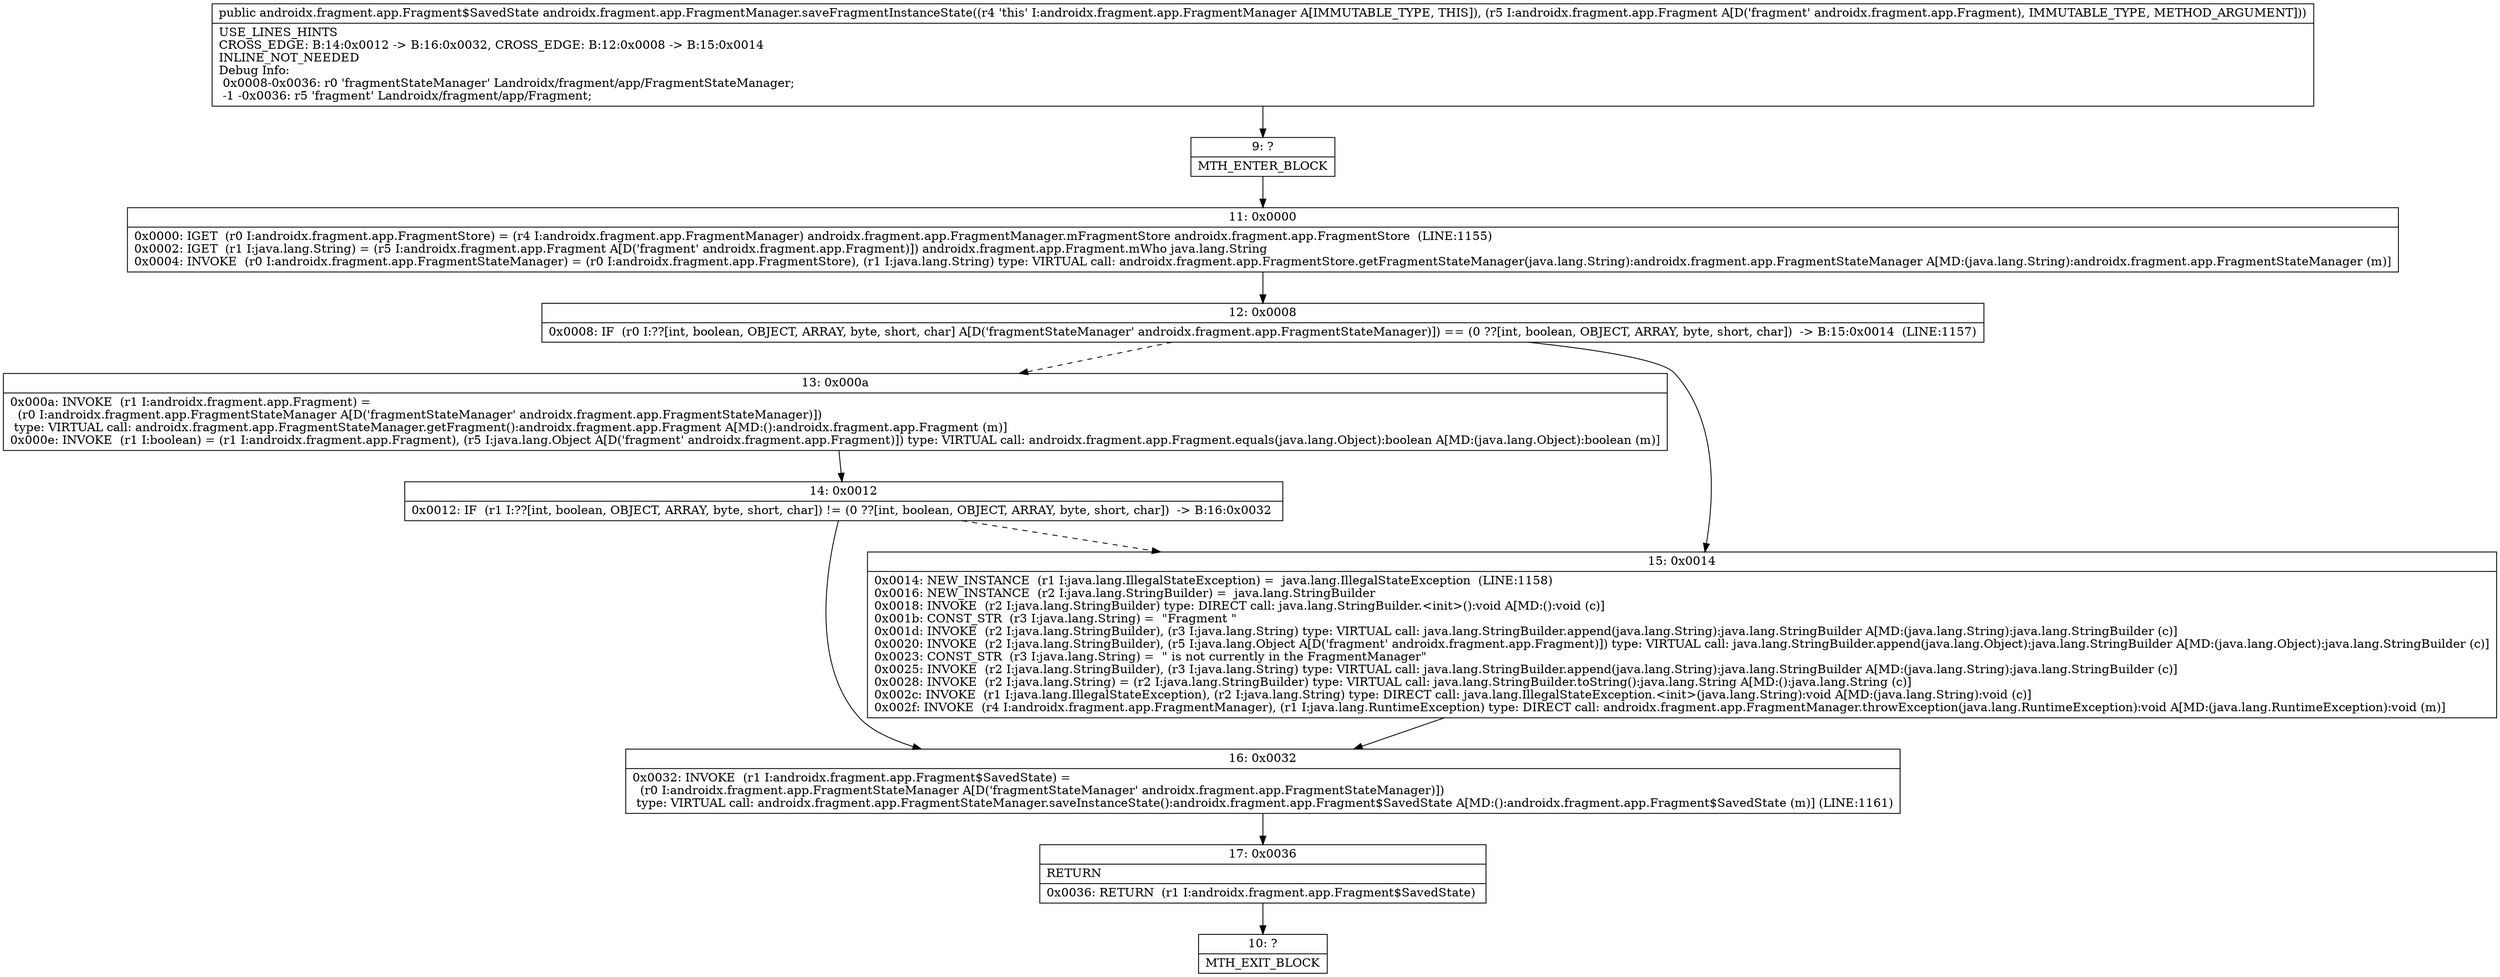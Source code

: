 digraph "CFG forandroidx.fragment.app.FragmentManager.saveFragmentInstanceState(Landroidx\/fragment\/app\/Fragment;)Landroidx\/fragment\/app\/Fragment$SavedState;" {
Node_9 [shape=record,label="{9\:\ ?|MTH_ENTER_BLOCK\l}"];
Node_11 [shape=record,label="{11\:\ 0x0000|0x0000: IGET  (r0 I:androidx.fragment.app.FragmentStore) = (r4 I:androidx.fragment.app.FragmentManager) androidx.fragment.app.FragmentManager.mFragmentStore androidx.fragment.app.FragmentStore  (LINE:1155)\l0x0002: IGET  (r1 I:java.lang.String) = (r5 I:androidx.fragment.app.Fragment A[D('fragment' androidx.fragment.app.Fragment)]) androidx.fragment.app.Fragment.mWho java.lang.String \l0x0004: INVOKE  (r0 I:androidx.fragment.app.FragmentStateManager) = (r0 I:androidx.fragment.app.FragmentStore), (r1 I:java.lang.String) type: VIRTUAL call: androidx.fragment.app.FragmentStore.getFragmentStateManager(java.lang.String):androidx.fragment.app.FragmentStateManager A[MD:(java.lang.String):androidx.fragment.app.FragmentStateManager (m)]\l}"];
Node_12 [shape=record,label="{12\:\ 0x0008|0x0008: IF  (r0 I:??[int, boolean, OBJECT, ARRAY, byte, short, char] A[D('fragmentStateManager' androidx.fragment.app.FragmentStateManager)]) == (0 ??[int, boolean, OBJECT, ARRAY, byte, short, char])  \-\> B:15:0x0014  (LINE:1157)\l}"];
Node_13 [shape=record,label="{13\:\ 0x000a|0x000a: INVOKE  (r1 I:androidx.fragment.app.Fragment) = \l  (r0 I:androidx.fragment.app.FragmentStateManager A[D('fragmentStateManager' androidx.fragment.app.FragmentStateManager)])\l type: VIRTUAL call: androidx.fragment.app.FragmentStateManager.getFragment():androidx.fragment.app.Fragment A[MD:():androidx.fragment.app.Fragment (m)]\l0x000e: INVOKE  (r1 I:boolean) = (r1 I:androidx.fragment.app.Fragment), (r5 I:java.lang.Object A[D('fragment' androidx.fragment.app.Fragment)]) type: VIRTUAL call: androidx.fragment.app.Fragment.equals(java.lang.Object):boolean A[MD:(java.lang.Object):boolean (m)]\l}"];
Node_14 [shape=record,label="{14\:\ 0x0012|0x0012: IF  (r1 I:??[int, boolean, OBJECT, ARRAY, byte, short, char]) != (0 ??[int, boolean, OBJECT, ARRAY, byte, short, char])  \-\> B:16:0x0032 \l}"];
Node_16 [shape=record,label="{16\:\ 0x0032|0x0032: INVOKE  (r1 I:androidx.fragment.app.Fragment$SavedState) = \l  (r0 I:androidx.fragment.app.FragmentStateManager A[D('fragmentStateManager' androidx.fragment.app.FragmentStateManager)])\l type: VIRTUAL call: androidx.fragment.app.FragmentStateManager.saveInstanceState():androidx.fragment.app.Fragment$SavedState A[MD:():androidx.fragment.app.Fragment$SavedState (m)] (LINE:1161)\l}"];
Node_17 [shape=record,label="{17\:\ 0x0036|RETURN\l|0x0036: RETURN  (r1 I:androidx.fragment.app.Fragment$SavedState) \l}"];
Node_10 [shape=record,label="{10\:\ ?|MTH_EXIT_BLOCK\l}"];
Node_15 [shape=record,label="{15\:\ 0x0014|0x0014: NEW_INSTANCE  (r1 I:java.lang.IllegalStateException) =  java.lang.IllegalStateException  (LINE:1158)\l0x0016: NEW_INSTANCE  (r2 I:java.lang.StringBuilder) =  java.lang.StringBuilder \l0x0018: INVOKE  (r2 I:java.lang.StringBuilder) type: DIRECT call: java.lang.StringBuilder.\<init\>():void A[MD:():void (c)]\l0x001b: CONST_STR  (r3 I:java.lang.String) =  \"Fragment \" \l0x001d: INVOKE  (r2 I:java.lang.StringBuilder), (r3 I:java.lang.String) type: VIRTUAL call: java.lang.StringBuilder.append(java.lang.String):java.lang.StringBuilder A[MD:(java.lang.String):java.lang.StringBuilder (c)]\l0x0020: INVOKE  (r2 I:java.lang.StringBuilder), (r5 I:java.lang.Object A[D('fragment' androidx.fragment.app.Fragment)]) type: VIRTUAL call: java.lang.StringBuilder.append(java.lang.Object):java.lang.StringBuilder A[MD:(java.lang.Object):java.lang.StringBuilder (c)]\l0x0023: CONST_STR  (r3 I:java.lang.String) =  \" is not currently in the FragmentManager\" \l0x0025: INVOKE  (r2 I:java.lang.StringBuilder), (r3 I:java.lang.String) type: VIRTUAL call: java.lang.StringBuilder.append(java.lang.String):java.lang.StringBuilder A[MD:(java.lang.String):java.lang.StringBuilder (c)]\l0x0028: INVOKE  (r2 I:java.lang.String) = (r2 I:java.lang.StringBuilder) type: VIRTUAL call: java.lang.StringBuilder.toString():java.lang.String A[MD:():java.lang.String (c)]\l0x002c: INVOKE  (r1 I:java.lang.IllegalStateException), (r2 I:java.lang.String) type: DIRECT call: java.lang.IllegalStateException.\<init\>(java.lang.String):void A[MD:(java.lang.String):void (c)]\l0x002f: INVOKE  (r4 I:androidx.fragment.app.FragmentManager), (r1 I:java.lang.RuntimeException) type: DIRECT call: androidx.fragment.app.FragmentManager.throwException(java.lang.RuntimeException):void A[MD:(java.lang.RuntimeException):void (m)]\l}"];
MethodNode[shape=record,label="{public androidx.fragment.app.Fragment$SavedState androidx.fragment.app.FragmentManager.saveFragmentInstanceState((r4 'this' I:androidx.fragment.app.FragmentManager A[IMMUTABLE_TYPE, THIS]), (r5 I:androidx.fragment.app.Fragment A[D('fragment' androidx.fragment.app.Fragment), IMMUTABLE_TYPE, METHOD_ARGUMENT]))  | USE_LINES_HINTS\lCROSS_EDGE: B:14:0x0012 \-\> B:16:0x0032, CROSS_EDGE: B:12:0x0008 \-\> B:15:0x0014\lINLINE_NOT_NEEDED\lDebug Info:\l  0x0008\-0x0036: r0 'fragmentStateManager' Landroidx\/fragment\/app\/FragmentStateManager;\l  \-1 \-0x0036: r5 'fragment' Landroidx\/fragment\/app\/Fragment;\l}"];
MethodNode -> Node_9;Node_9 -> Node_11;
Node_11 -> Node_12;
Node_12 -> Node_13[style=dashed];
Node_12 -> Node_15;
Node_13 -> Node_14;
Node_14 -> Node_15[style=dashed];
Node_14 -> Node_16;
Node_16 -> Node_17;
Node_17 -> Node_10;
Node_15 -> Node_16;
}


